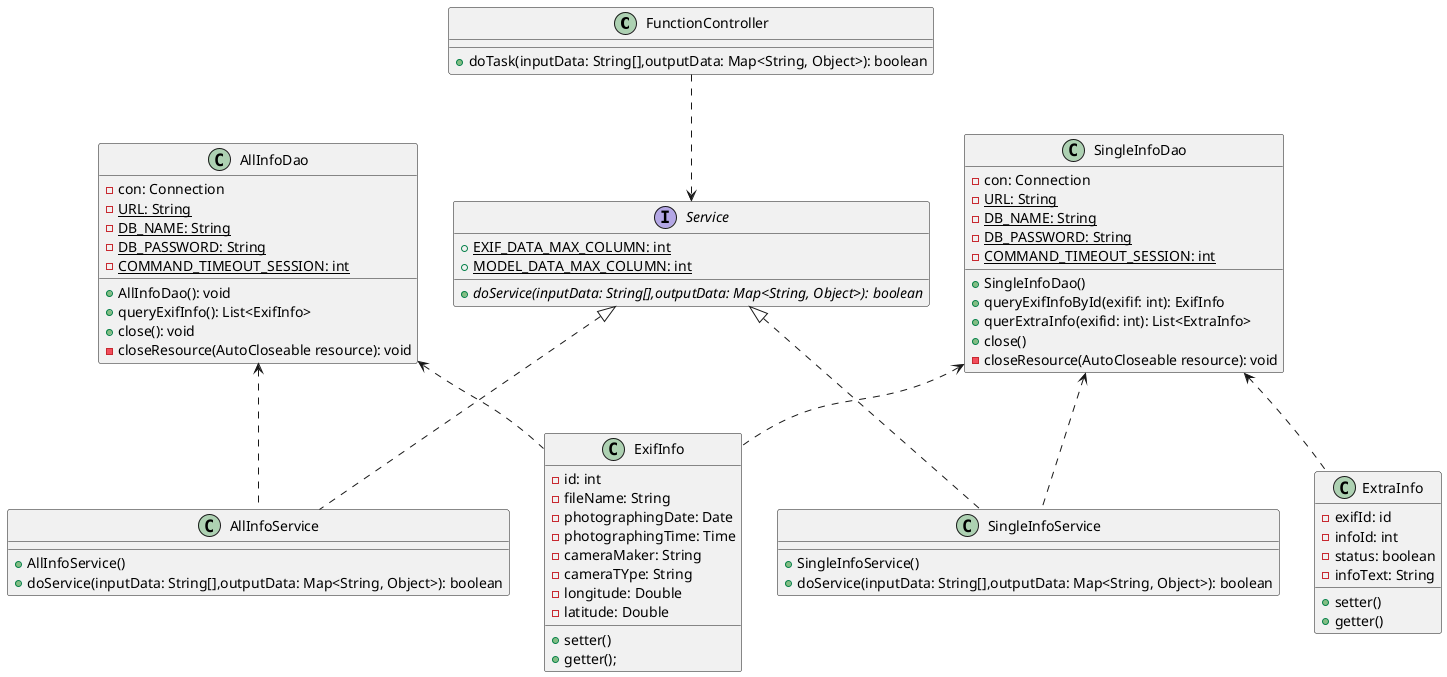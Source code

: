 @startuml emsproject2020

class FunctionController {
    +doTask(inputData: String[],outputData: Map<String, Object>): boolean
}

interface Service {
    {static}+EXIF_DATA_MAX_COLUMN: int
    {static}+MODEL_DATA_MAX_COLUMN: int
    {abstract}+doService(inputData: String[],outputData: Map<String, Object>): boolean

}

class AllInfoService {
    +AllInfoService()
    +doService(inputData: String[],outputData: Map<String, Object>): boolean
}

class SingleInfoService {
    +SingleInfoService()
    +doService(inputData: String[],outputData: Map<String, Object>): boolean
}

class AllInfoDao {
    -con: Connection
    {static}-URL: String
    {static}-DB_NAME: String
    {static}-DB_PASSWORD: String
    {static}-COMMAND_TIMEOUT_SESSION: int
    +AllInfoDao(): void
    +queryExifInfo(): List<ExifInfo>
    +close(): void
    -closeResource(AutoCloseable resource): void
}

class SingleInfoDao {
    -con: Connection
    {static}-URL: String
    {static}-DB_NAME: String
    {static}-DB_PASSWORD: String
    {Static}-COMMAND_TIMEOUT_SESSION: int
    +SingleInfoDao()
    +queryExifInfoById(exifif: int): ExifInfo
    +querExtraInfo(exifid: int): List<ExtraInfo>
    +close()
    -closeResource(AutoCloseable resource): void
}
/' DTO '/
class ExifInfo {
    -id: int
    -fileName: String
    -photographingDate: Date
    -photographingTime: Time
    -cameraMaker: String
    -cameraTYpe: String
    -longitude: Double
    -latitude: Double
    +setter()
    +getter();
}
/' DTO '/
class ExtraInfo {
    -exifId: id
    -infoId: int
    -status: boolean
    -infoText: String
    +setter()
    +getter()
}

FunctionController ..> Service
Service <|.. AllInfoService
Service <|.. SingleInfoService
AllInfoDao <.. AllInfoService
SingleInfoDao <.. SingleInfoService
AllInfoDao <.. ExifInfo
SingleInfoDao <.. ExifInfo
SingleInfoDao <.. ExtraInfo
/'
AllInfoDao "0..1" o.. "0..n" ExifInfo
SingleInfoDao "0..1" o.. "0..1" ExifInfo
SingleInfoDao "0..1" o.. "0..n" ExtraInfo
'/


@enduml